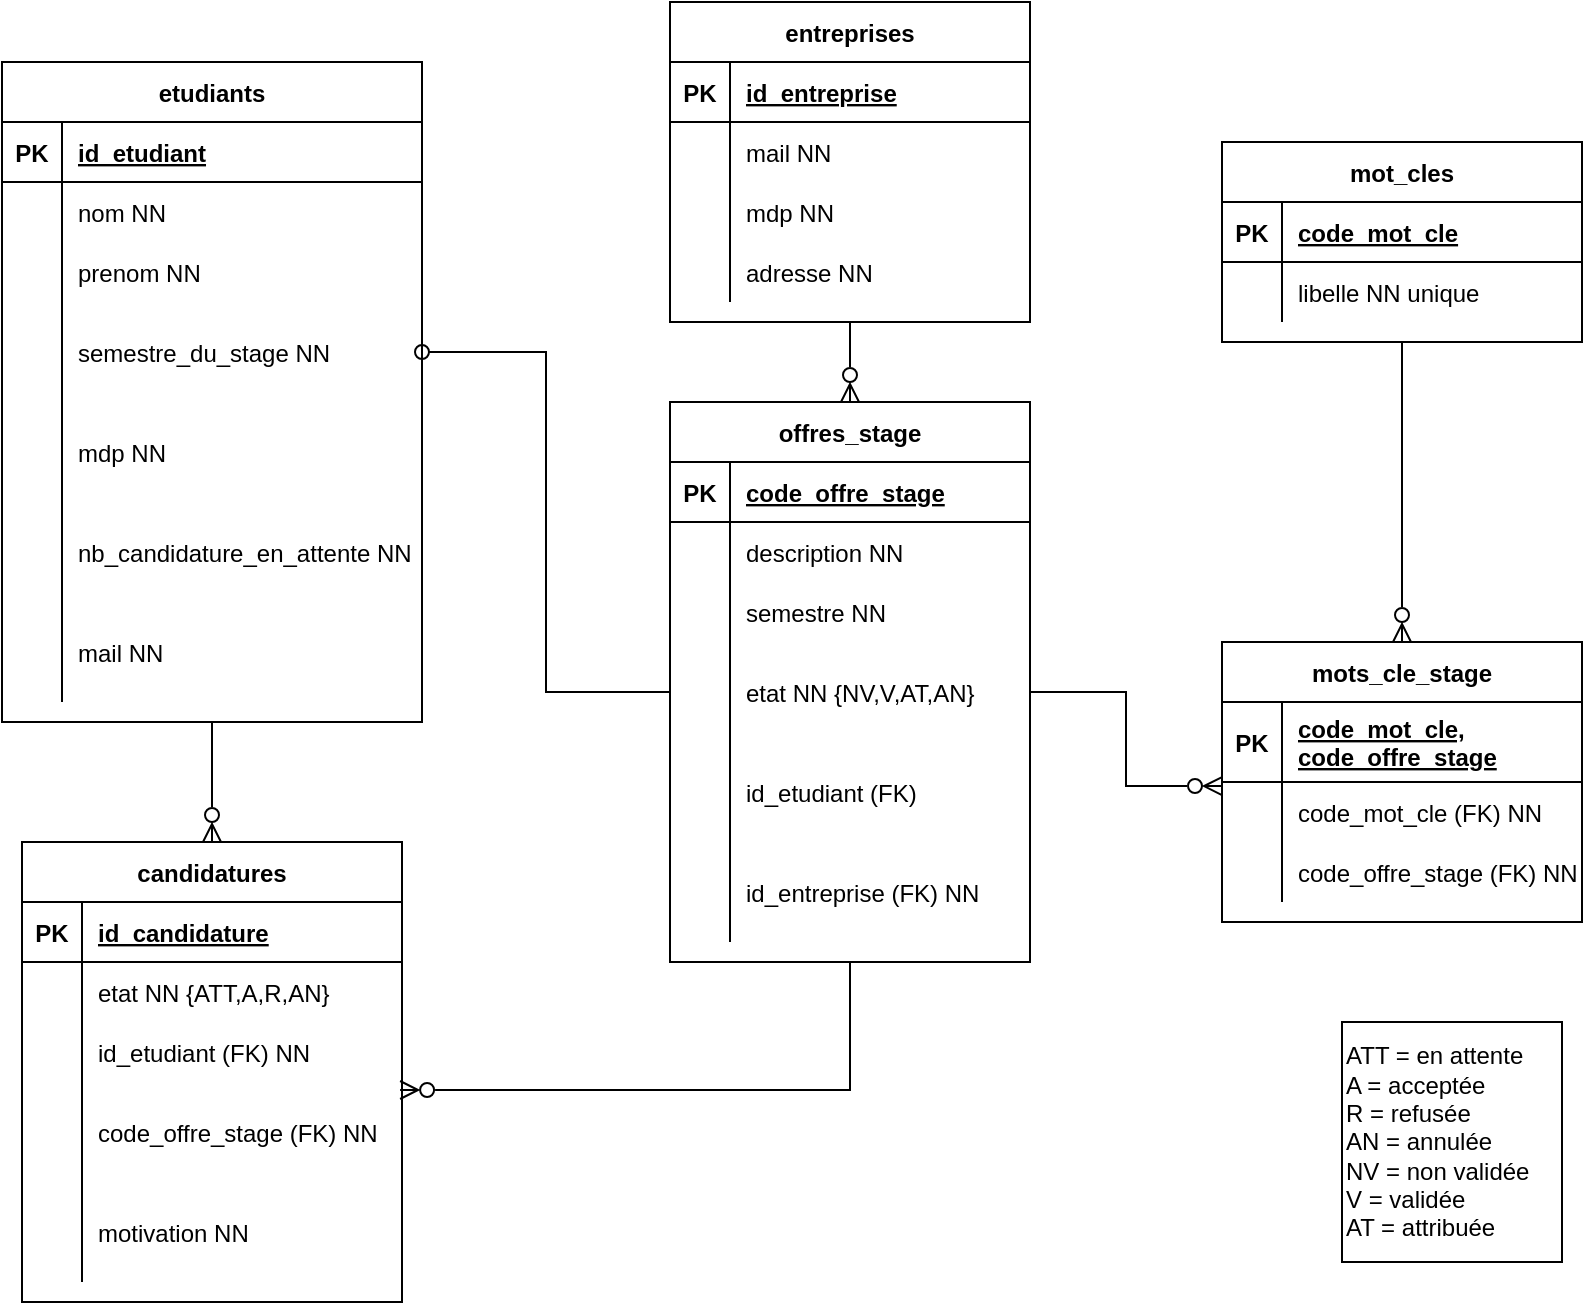 <mxfile version="18.0.6" type="device"><diagram id="8tBSJ042YSsBEMk6vJTN" name="Page-1"><mxGraphModel dx="1422" dy="857" grid="1" gridSize="10" guides="1" tooltips="1" connect="1" arrows="1" fold="1" page="1" pageScale="1" pageWidth="827" pageHeight="1169" math="0" shadow="0"><root><mxCell id="0"/><mxCell id="1" parent="0"/><mxCell id="oDD1cuZftNn6N_Mda7eu-100" style="edgeStyle=orthogonalEdgeStyle;rounded=0;orthogonalLoop=1;jettySize=auto;html=1;endArrow=ERzeroToMany;endFill=0;endSize=7;" parent="1" source="oDD1cuZftNn6N_Mda7eu-6" target="oDD1cuZftNn6N_Mda7eu-32" edge="1"><mxGeometry relative="1" as="geometry"/></mxCell><mxCell id="oDD1cuZftNn6N_Mda7eu-6" value="entreprises" style="shape=table;startSize=30;container=1;collapsible=1;childLayout=tableLayout;fixedRows=1;rowLines=0;fontStyle=1;align=center;resizeLast=1;" parent="1" vertex="1"><mxGeometry x="414" width="180" height="160" as="geometry"/></mxCell><mxCell id="oDD1cuZftNn6N_Mda7eu-7" value="" style="shape=tableRow;horizontal=0;startSize=0;swimlaneHead=0;swimlaneBody=0;fillColor=none;collapsible=0;dropTarget=0;points=[[0,0.5],[1,0.5]];portConstraint=eastwest;top=0;left=0;right=0;bottom=1;" parent="oDD1cuZftNn6N_Mda7eu-6" vertex="1"><mxGeometry y="30" width="180" height="30" as="geometry"/></mxCell><mxCell id="oDD1cuZftNn6N_Mda7eu-8" value="PK" style="shape=partialRectangle;connectable=0;fillColor=none;top=0;left=0;bottom=0;right=0;fontStyle=1;overflow=hidden;" parent="oDD1cuZftNn6N_Mda7eu-7" vertex="1"><mxGeometry width="30" height="30" as="geometry"><mxRectangle width="30" height="30" as="alternateBounds"/></mxGeometry></mxCell><mxCell id="oDD1cuZftNn6N_Mda7eu-9" value="id_entreprise" style="shape=partialRectangle;connectable=0;fillColor=none;top=0;left=0;bottom=0;right=0;align=left;spacingLeft=6;fontStyle=5;overflow=hidden;" parent="oDD1cuZftNn6N_Mda7eu-7" vertex="1"><mxGeometry x="30" width="150" height="30" as="geometry"><mxRectangle width="150" height="30" as="alternateBounds"/></mxGeometry></mxCell><mxCell id="oDD1cuZftNn6N_Mda7eu-10" value="" style="shape=tableRow;horizontal=0;startSize=0;swimlaneHead=0;swimlaneBody=0;fillColor=none;collapsible=0;dropTarget=0;points=[[0,0.5],[1,0.5]];portConstraint=eastwest;top=0;left=0;right=0;bottom=0;" parent="oDD1cuZftNn6N_Mda7eu-6" vertex="1"><mxGeometry y="60" width="180" height="30" as="geometry"/></mxCell><mxCell id="oDD1cuZftNn6N_Mda7eu-11" value="" style="shape=partialRectangle;connectable=0;fillColor=none;top=0;left=0;bottom=0;right=0;editable=1;overflow=hidden;" parent="oDD1cuZftNn6N_Mda7eu-10" vertex="1"><mxGeometry width="30" height="30" as="geometry"><mxRectangle width="30" height="30" as="alternateBounds"/></mxGeometry></mxCell><mxCell id="oDD1cuZftNn6N_Mda7eu-12" value="mail NN" style="shape=partialRectangle;connectable=0;fillColor=none;top=0;left=0;bottom=0;right=0;align=left;spacingLeft=6;overflow=hidden;" parent="oDD1cuZftNn6N_Mda7eu-10" vertex="1"><mxGeometry x="30" width="150" height="30" as="geometry"><mxRectangle width="150" height="30" as="alternateBounds"/></mxGeometry></mxCell><mxCell id="oDD1cuZftNn6N_Mda7eu-13" value="" style="shape=tableRow;horizontal=0;startSize=0;swimlaneHead=0;swimlaneBody=0;fillColor=none;collapsible=0;dropTarget=0;points=[[0,0.5],[1,0.5]];portConstraint=eastwest;top=0;left=0;right=0;bottom=0;" parent="oDD1cuZftNn6N_Mda7eu-6" vertex="1"><mxGeometry y="90" width="180" height="30" as="geometry"/></mxCell><mxCell id="oDD1cuZftNn6N_Mda7eu-14" value="" style="shape=partialRectangle;connectable=0;fillColor=none;top=0;left=0;bottom=0;right=0;editable=1;overflow=hidden;" parent="oDD1cuZftNn6N_Mda7eu-13" vertex="1"><mxGeometry width="30" height="30" as="geometry"><mxRectangle width="30" height="30" as="alternateBounds"/></mxGeometry></mxCell><mxCell id="oDD1cuZftNn6N_Mda7eu-15" value="mdp NN" style="shape=partialRectangle;connectable=0;fillColor=none;top=0;left=0;bottom=0;right=0;align=left;spacingLeft=6;overflow=hidden;" parent="oDD1cuZftNn6N_Mda7eu-13" vertex="1"><mxGeometry x="30" width="150" height="30" as="geometry"><mxRectangle width="150" height="30" as="alternateBounds"/></mxGeometry></mxCell><mxCell id="wF0Hm9-YCumFDVC9JTFY-1" style="shape=tableRow;horizontal=0;startSize=0;swimlaneHead=0;swimlaneBody=0;fillColor=none;collapsible=0;dropTarget=0;points=[[0,0.5],[1,0.5]];portConstraint=eastwest;top=0;left=0;right=0;bottom=0;" vertex="1" parent="oDD1cuZftNn6N_Mda7eu-6"><mxGeometry y="120" width="180" height="30" as="geometry"/></mxCell><mxCell id="wF0Hm9-YCumFDVC9JTFY-2" style="shape=partialRectangle;connectable=0;fillColor=none;top=0;left=0;bottom=0;right=0;editable=1;overflow=hidden;" vertex="1" parent="wF0Hm9-YCumFDVC9JTFY-1"><mxGeometry width="30" height="30" as="geometry"><mxRectangle width="30" height="30" as="alternateBounds"/></mxGeometry></mxCell><mxCell id="wF0Hm9-YCumFDVC9JTFY-3" value="adresse NN" style="shape=partialRectangle;connectable=0;fillColor=none;top=0;left=0;bottom=0;right=0;align=left;spacingLeft=6;overflow=hidden;" vertex="1" parent="wF0Hm9-YCumFDVC9JTFY-1"><mxGeometry x="30" width="150" height="30" as="geometry"><mxRectangle width="150" height="30" as="alternateBounds"/></mxGeometry></mxCell><mxCell id="oDD1cuZftNn6N_Mda7eu-102" style="edgeStyle=orthogonalEdgeStyle;rounded=0;orthogonalLoop=1;jettySize=auto;html=1;entryX=0.5;entryY=0;entryDx=0;entryDy=0;endArrow=ERzeroToMany;endFill=0;strokeWidth=1;endSize=7;" parent="1" source="oDD1cuZftNn6N_Mda7eu-19" target="oDD1cuZftNn6N_Mda7eu-71" edge="1"><mxGeometry relative="1" as="geometry"/></mxCell><mxCell id="oDD1cuZftNn6N_Mda7eu-19" value="mot_cles" style="shape=table;startSize=30;container=1;collapsible=1;childLayout=tableLayout;fixedRows=1;rowLines=0;fontStyle=1;align=center;resizeLast=1;" parent="1" vertex="1"><mxGeometry x="690" y="70" width="180" height="100" as="geometry"/></mxCell><mxCell id="oDD1cuZftNn6N_Mda7eu-20" value="" style="shape=tableRow;horizontal=0;startSize=0;swimlaneHead=0;swimlaneBody=0;fillColor=none;collapsible=0;dropTarget=0;points=[[0,0.5],[1,0.5]];portConstraint=eastwest;top=0;left=0;right=0;bottom=1;" parent="oDD1cuZftNn6N_Mda7eu-19" vertex="1"><mxGeometry y="30" width="180" height="30" as="geometry"/></mxCell><mxCell id="oDD1cuZftNn6N_Mda7eu-21" value="PK" style="shape=partialRectangle;connectable=0;fillColor=none;top=0;left=0;bottom=0;right=0;fontStyle=1;overflow=hidden;" parent="oDD1cuZftNn6N_Mda7eu-20" vertex="1"><mxGeometry width="30" height="30" as="geometry"><mxRectangle width="30" height="30" as="alternateBounds"/></mxGeometry></mxCell><mxCell id="oDD1cuZftNn6N_Mda7eu-22" value="code_mot_cle" style="shape=partialRectangle;connectable=0;fillColor=none;top=0;left=0;bottom=0;right=0;align=left;spacingLeft=6;fontStyle=5;overflow=hidden;" parent="oDD1cuZftNn6N_Mda7eu-20" vertex="1"><mxGeometry x="30" width="150" height="30" as="geometry"><mxRectangle width="150" height="30" as="alternateBounds"/></mxGeometry></mxCell><mxCell id="oDD1cuZftNn6N_Mda7eu-23" value="" style="shape=tableRow;horizontal=0;startSize=0;swimlaneHead=0;swimlaneBody=0;fillColor=none;collapsible=0;dropTarget=0;points=[[0,0.5],[1,0.5]];portConstraint=eastwest;top=0;left=0;right=0;bottom=0;" parent="oDD1cuZftNn6N_Mda7eu-19" vertex="1"><mxGeometry y="60" width="180" height="30" as="geometry"/></mxCell><mxCell id="oDD1cuZftNn6N_Mda7eu-24" value="" style="shape=partialRectangle;connectable=0;fillColor=none;top=0;left=0;bottom=0;right=0;editable=1;overflow=hidden;" parent="oDD1cuZftNn6N_Mda7eu-23" vertex="1"><mxGeometry width="30" height="30" as="geometry"><mxRectangle width="30" height="30" as="alternateBounds"/></mxGeometry></mxCell><mxCell id="oDD1cuZftNn6N_Mda7eu-25" value="libelle NN unique" style="shape=partialRectangle;connectable=0;fillColor=none;top=0;left=0;bottom=0;right=0;align=left;spacingLeft=6;overflow=hidden;" parent="oDD1cuZftNn6N_Mda7eu-23" vertex="1"><mxGeometry x="30" width="150" height="30" as="geometry"><mxRectangle width="150" height="30" as="alternateBounds"/></mxGeometry></mxCell><mxCell id="oDD1cuZftNn6N_Mda7eu-101" style="edgeStyle=orthogonalEdgeStyle;rounded=0;orthogonalLoop=1;jettySize=auto;html=1;entryX=0;entryY=0.067;entryDx=0;entryDy=0;entryPerimeter=0;exitX=1;exitY=0.5;exitDx=0;exitDy=0;endArrow=ERzeroToMany;endFill=0;endSize=7;" parent="1" source="oDD1cuZftNn6N_Mda7eu-42" target="oDD1cuZftNn6N_Mda7eu-75" edge="1"><mxGeometry relative="1" as="geometry"><mxPoint x="610" y="250" as="sourcePoint"/></mxGeometry></mxCell><mxCell id="oDD1cuZftNn6N_Mda7eu-105" style="edgeStyle=orthogonalEdgeStyle;rounded=0;orthogonalLoop=1;jettySize=auto;html=1;entryX=0.995;entryY=0.08;entryDx=0;entryDy=0;entryPerimeter=0;endArrow=ERzeroToMany;endFill=0;endSize=7;strokeWidth=1;" parent="1" source="oDD1cuZftNn6N_Mda7eu-32" target="oDD1cuZftNn6N_Mda7eu-68" edge="1"><mxGeometry relative="1" as="geometry"/></mxCell><mxCell id="oDD1cuZftNn6N_Mda7eu-32" value="offres_stage" style="shape=table;startSize=30;container=1;collapsible=1;childLayout=tableLayout;fixedRows=1;rowLines=0;fontStyle=1;align=center;resizeLast=1;" parent="1" vertex="1"><mxGeometry x="414" y="200" width="180" height="280" as="geometry"/></mxCell><mxCell id="oDD1cuZftNn6N_Mda7eu-33" value="" style="shape=tableRow;horizontal=0;startSize=0;swimlaneHead=0;swimlaneBody=0;fillColor=none;collapsible=0;dropTarget=0;points=[[0,0.5],[1,0.5]];portConstraint=eastwest;top=0;left=0;right=0;bottom=1;" parent="oDD1cuZftNn6N_Mda7eu-32" vertex="1"><mxGeometry y="30" width="180" height="30" as="geometry"/></mxCell><mxCell id="oDD1cuZftNn6N_Mda7eu-34" value="PK" style="shape=partialRectangle;connectable=0;fillColor=none;top=0;left=0;bottom=0;right=0;fontStyle=1;overflow=hidden;" parent="oDD1cuZftNn6N_Mda7eu-33" vertex="1"><mxGeometry width="30" height="30" as="geometry"><mxRectangle width="30" height="30" as="alternateBounds"/></mxGeometry></mxCell><mxCell id="oDD1cuZftNn6N_Mda7eu-35" value="code_offre_stage" style="shape=partialRectangle;connectable=0;fillColor=none;top=0;left=0;bottom=0;right=0;align=left;spacingLeft=6;fontStyle=5;overflow=hidden;" parent="oDD1cuZftNn6N_Mda7eu-33" vertex="1"><mxGeometry x="30" width="150" height="30" as="geometry"><mxRectangle width="150" height="30" as="alternateBounds"/></mxGeometry></mxCell><mxCell id="oDD1cuZftNn6N_Mda7eu-36" value="" style="shape=tableRow;horizontal=0;startSize=0;swimlaneHead=0;swimlaneBody=0;fillColor=none;collapsible=0;dropTarget=0;points=[[0,0.5],[1,0.5]];portConstraint=eastwest;top=0;left=0;right=0;bottom=0;" parent="oDD1cuZftNn6N_Mda7eu-32" vertex="1"><mxGeometry y="60" width="180" height="30" as="geometry"/></mxCell><mxCell id="oDD1cuZftNn6N_Mda7eu-37" value="" style="shape=partialRectangle;connectable=0;fillColor=none;top=0;left=0;bottom=0;right=0;editable=1;overflow=hidden;" parent="oDD1cuZftNn6N_Mda7eu-36" vertex="1"><mxGeometry width="30" height="30" as="geometry"><mxRectangle width="30" height="30" as="alternateBounds"/></mxGeometry></mxCell><mxCell id="oDD1cuZftNn6N_Mda7eu-38" value="description NN" style="shape=partialRectangle;connectable=0;fillColor=none;top=0;left=0;bottom=0;right=0;align=left;spacingLeft=6;overflow=hidden;" parent="oDD1cuZftNn6N_Mda7eu-36" vertex="1"><mxGeometry x="30" width="150" height="30" as="geometry"><mxRectangle width="150" height="30" as="alternateBounds"/></mxGeometry></mxCell><mxCell id="oDD1cuZftNn6N_Mda7eu-39" value="" style="shape=tableRow;horizontal=0;startSize=0;swimlaneHead=0;swimlaneBody=0;fillColor=none;collapsible=0;dropTarget=0;points=[[0,0.5],[1,0.5]];portConstraint=eastwest;top=0;left=0;right=0;bottom=0;" parent="oDD1cuZftNn6N_Mda7eu-32" vertex="1"><mxGeometry y="90" width="180" height="30" as="geometry"/></mxCell><mxCell id="oDD1cuZftNn6N_Mda7eu-40" value="" style="shape=partialRectangle;connectable=0;fillColor=none;top=0;left=0;bottom=0;right=0;editable=1;overflow=hidden;" parent="oDD1cuZftNn6N_Mda7eu-39" vertex="1"><mxGeometry width="30" height="30" as="geometry"><mxRectangle width="30" height="30" as="alternateBounds"/></mxGeometry></mxCell><mxCell id="oDD1cuZftNn6N_Mda7eu-41" value="semestre NN" style="shape=partialRectangle;connectable=0;fillColor=none;top=0;left=0;bottom=0;right=0;align=left;spacingLeft=6;overflow=hidden;" parent="oDD1cuZftNn6N_Mda7eu-39" vertex="1"><mxGeometry x="30" width="150" height="30" as="geometry"><mxRectangle width="150" height="30" as="alternateBounds"/></mxGeometry></mxCell><mxCell id="oDD1cuZftNn6N_Mda7eu-42" value="" style="shape=tableRow;horizontal=0;startSize=0;swimlaneHead=0;swimlaneBody=0;fillColor=none;collapsible=0;dropTarget=0;points=[[0,0.5],[1,0.5]];portConstraint=eastwest;top=0;left=0;right=0;bottom=0;" parent="oDD1cuZftNn6N_Mda7eu-32" vertex="1"><mxGeometry y="120" width="180" height="50" as="geometry"/></mxCell><mxCell id="oDD1cuZftNn6N_Mda7eu-43" value="" style="shape=partialRectangle;connectable=0;fillColor=none;top=0;left=0;bottom=0;right=0;editable=1;overflow=hidden;" parent="oDD1cuZftNn6N_Mda7eu-42" vertex="1"><mxGeometry width="30" height="50" as="geometry"><mxRectangle width="30" height="50" as="alternateBounds"/></mxGeometry></mxCell><mxCell id="oDD1cuZftNn6N_Mda7eu-44" value="etat NN {NV,V,AT,AN}" style="shape=partialRectangle;connectable=0;fillColor=none;top=0;left=0;bottom=0;right=0;align=left;spacingLeft=6;overflow=hidden;" parent="oDD1cuZftNn6N_Mda7eu-42" vertex="1"><mxGeometry x="30" width="150" height="50" as="geometry"><mxRectangle width="150" height="50" as="alternateBounds"/></mxGeometry></mxCell><mxCell id="oDD1cuZftNn6N_Mda7eu-84" style="shape=tableRow;horizontal=0;startSize=0;swimlaneHead=0;swimlaneBody=0;fillColor=none;collapsible=0;dropTarget=0;points=[[0,0.5],[1,0.5]];portConstraint=eastwest;top=0;left=0;right=0;bottom=0;" parent="oDD1cuZftNn6N_Mda7eu-32" vertex="1"><mxGeometry y="170" width="180" height="50" as="geometry"/></mxCell><mxCell id="oDD1cuZftNn6N_Mda7eu-85" style="shape=partialRectangle;connectable=0;fillColor=none;top=0;left=0;bottom=0;right=0;editable=1;overflow=hidden;" parent="oDD1cuZftNn6N_Mda7eu-84" vertex="1"><mxGeometry width="30" height="50" as="geometry"><mxRectangle width="30" height="50" as="alternateBounds"/></mxGeometry></mxCell><mxCell id="oDD1cuZftNn6N_Mda7eu-86" value="id_etudiant (FK)" style="shape=partialRectangle;connectable=0;fillColor=none;top=0;left=0;bottom=0;right=0;align=left;spacingLeft=6;overflow=hidden;" parent="oDD1cuZftNn6N_Mda7eu-84" vertex="1"><mxGeometry x="30" width="150" height="50" as="geometry"><mxRectangle width="150" height="50" as="alternateBounds"/></mxGeometry></mxCell><mxCell id="oDD1cuZftNn6N_Mda7eu-87" style="shape=tableRow;horizontal=0;startSize=0;swimlaneHead=0;swimlaneBody=0;fillColor=none;collapsible=0;dropTarget=0;points=[[0,0.5],[1,0.5]];portConstraint=eastwest;top=0;left=0;right=0;bottom=0;" parent="oDD1cuZftNn6N_Mda7eu-32" vertex="1"><mxGeometry y="220" width="180" height="50" as="geometry"/></mxCell><mxCell id="oDD1cuZftNn6N_Mda7eu-88" style="shape=partialRectangle;connectable=0;fillColor=none;top=0;left=0;bottom=0;right=0;editable=1;overflow=hidden;" parent="oDD1cuZftNn6N_Mda7eu-87" vertex="1"><mxGeometry width="30" height="50" as="geometry"><mxRectangle width="30" height="50" as="alternateBounds"/></mxGeometry></mxCell><mxCell id="oDD1cuZftNn6N_Mda7eu-89" value="id_entreprise (FK) NN" style="shape=partialRectangle;connectable=0;fillColor=none;top=0;left=0;bottom=0;right=0;align=left;spacingLeft=6;overflow=hidden;" parent="oDD1cuZftNn6N_Mda7eu-87" vertex="1"><mxGeometry x="30" width="150" height="50" as="geometry"><mxRectangle width="150" height="50" as="alternateBounds"/></mxGeometry></mxCell><mxCell id="oDD1cuZftNn6N_Mda7eu-99" style="edgeStyle=orthogonalEdgeStyle;rounded=0;orthogonalLoop=1;jettySize=auto;html=1;entryX=0.5;entryY=0;entryDx=0;entryDy=0;endArrow=ERzeroToMany;endFill=0;endSize=7;" parent="1" source="oDD1cuZftNn6N_Mda7eu-45" target="oDD1cuZftNn6N_Mda7eu-58" edge="1"><mxGeometry relative="1" as="geometry"><mxPoint x="190" y="392" as="targetPoint"/></mxGeometry></mxCell><mxCell id="oDD1cuZftNn6N_Mda7eu-103" style="edgeStyle=orthogonalEdgeStyle;rounded=0;orthogonalLoop=1;jettySize=auto;html=1;endArrow=none;endFill=0;entryX=0;entryY=0.5;entryDx=0;entryDy=0;exitX=1;exitY=0.5;exitDx=0;exitDy=0;endSize=7;startArrow=oval;startFill=0;startSize=7;sourcePerimeterSpacing=7;targetPerimeterSpacing=7;" parent="1" source="oDD1cuZftNn6N_Mda7eu-55" target="oDD1cuZftNn6N_Mda7eu-42" edge="1"><mxGeometry relative="1" as="geometry"><mxPoint x="350" y="390" as="targetPoint"/></mxGeometry></mxCell><mxCell id="oDD1cuZftNn6N_Mda7eu-45" value="etudiants" style="shape=table;startSize=30;container=1;collapsible=1;childLayout=tableLayout;fixedRows=1;rowLines=0;fontStyle=1;align=center;resizeLast=1;" parent="1" vertex="1"><mxGeometry x="80" y="30" width="210" height="330" as="geometry"/></mxCell><mxCell id="oDD1cuZftNn6N_Mda7eu-46" value="" style="shape=tableRow;horizontal=0;startSize=0;swimlaneHead=0;swimlaneBody=0;fillColor=none;collapsible=0;dropTarget=0;points=[[0,0.5],[1,0.5]];portConstraint=eastwest;top=0;left=0;right=0;bottom=1;" parent="oDD1cuZftNn6N_Mda7eu-45" vertex="1"><mxGeometry y="30" width="210" height="30" as="geometry"/></mxCell><mxCell id="oDD1cuZftNn6N_Mda7eu-47" value="PK" style="shape=partialRectangle;connectable=0;fillColor=none;top=0;left=0;bottom=0;right=0;fontStyle=1;overflow=hidden;" parent="oDD1cuZftNn6N_Mda7eu-46" vertex="1"><mxGeometry width="30" height="30" as="geometry"><mxRectangle width="30" height="30" as="alternateBounds"/></mxGeometry></mxCell><mxCell id="oDD1cuZftNn6N_Mda7eu-48" value="id_etudiant" style="shape=partialRectangle;connectable=0;fillColor=none;top=0;left=0;bottom=0;right=0;align=left;spacingLeft=6;fontStyle=5;overflow=hidden;" parent="oDD1cuZftNn6N_Mda7eu-46" vertex="1"><mxGeometry x="30" width="180" height="30" as="geometry"><mxRectangle width="180" height="30" as="alternateBounds"/></mxGeometry></mxCell><mxCell id="oDD1cuZftNn6N_Mda7eu-49" value="" style="shape=tableRow;horizontal=0;startSize=0;swimlaneHead=0;swimlaneBody=0;fillColor=none;collapsible=0;dropTarget=0;points=[[0,0.5],[1,0.5]];portConstraint=eastwest;top=0;left=0;right=0;bottom=0;" parent="oDD1cuZftNn6N_Mda7eu-45" vertex="1"><mxGeometry y="60" width="210" height="30" as="geometry"/></mxCell><mxCell id="oDD1cuZftNn6N_Mda7eu-50" value="" style="shape=partialRectangle;connectable=0;fillColor=none;top=0;left=0;bottom=0;right=0;editable=1;overflow=hidden;" parent="oDD1cuZftNn6N_Mda7eu-49" vertex="1"><mxGeometry width="30" height="30" as="geometry"><mxRectangle width="30" height="30" as="alternateBounds"/></mxGeometry></mxCell><mxCell id="oDD1cuZftNn6N_Mda7eu-51" value="nom NN" style="shape=partialRectangle;connectable=0;fillColor=none;top=0;left=0;bottom=0;right=0;align=left;spacingLeft=6;overflow=hidden;" parent="oDD1cuZftNn6N_Mda7eu-49" vertex="1"><mxGeometry x="30" width="180" height="30" as="geometry"><mxRectangle width="180" height="30" as="alternateBounds"/></mxGeometry></mxCell><mxCell id="oDD1cuZftNn6N_Mda7eu-52" value="" style="shape=tableRow;horizontal=0;startSize=0;swimlaneHead=0;swimlaneBody=0;fillColor=none;collapsible=0;dropTarget=0;points=[[0,0.5],[1,0.5]];portConstraint=eastwest;top=0;left=0;right=0;bottom=0;" parent="oDD1cuZftNn6N_Mda7eu-45" vertex="1"><mxGeometry y="90" width="210" height="30" as="geometry"/></mxCell><mxCell id="oDD1cuZftNn6N_Mda7eu-53" value="" style="shape=partialRectangle;connectable=0;fillColor=none;top=0;left=0;bottom=0;right=0;editable=1;overflow=hidden;" parent="oDD1cuZftNn6N_Mda7eu-52" vertex="1"><mxGeometry width="30" height="30" as="geometry"><mxRectangle width="30" height="30" as="alternateBounds"/></mxGeometry></mxCell><mxCell id="oDD1cuZftNn6N_Mda7eu-54" value="prenom NN" style="shape=partialRectangle;connectable=0;fillColor=none;top=0;left=0;bottom=0;right=0;align=left;spacingLeft=6;overflow=hidden;" parent="oDD1cuZftNn6N_Mda7eu-52" vertex="1"><mxGeometry x="30" width="180" height="30" as="geometry"><mxRectangle width="180" height="30" as="alternateBounds"/></mxGeometry></mxCell><mxCell id="oDD1cuZftNn6N_Mda7eu-55" value="" style="shape=tableRow;horizontal=0;startSize=0;swimlaneHead=0;swimlaneBody=0;fillColor=none;collapsible=0;dropTarget=0;points=[[0,0.5],[1,0.5]];portConstraint=eastwest;top=0;left=0;right=0;bottom=0;" parent="oDD1cuZftNn6N_Mda7eu-45" vertex="1"><mxGeometry y="120" width="210" height="50" as="geometry"/></mxCell><mxCell id="oDD1cuZftNn6N_Mda7eu-56" value="" style="shape=partialRectangle;connectable=0;fillColor=none;top=0;left=0;bottom=0;right=0;editable=1;overflow=hidden;" parent="oDD1cuZftNn6N_Mda7eu-55" vertex="1"><mxGeometry width="30" height="50" as="geometry"><mxRectangle width="30" height="50" as="alternateBounds"/></mxGeometry></mxCell><mxCell id="oDD1cuZftNn6N_Mda7eu-57" value="semestre_du_stage NN" style="shape=partialRectangle;connectable=0;fillColor=none;top=0;left=0;bottom=0;right=0;align=left;spacingLeft=6;overflow=hidden;" parent="oDD1cuZftNn6N_Mda7eu-55" vertex="1"><mxGeometry x="30" width="180" height="50" as="geometry"><mxRectangle width="180" height="50" as="alternateBounds"/></mxGeometry></mxCell><mxCell id="oDD1cuZftNn6N_Mda7eu-90" style="shape=tableRow;horizontal=0;startSize=0;swimlaneHead=0;swimlaneBody=0;fillColor=none;collapsible=0;dropTarget=0;points=[[0,0.5],[1,0.5]];portConstraint=eastwest;top=0;left=0;right=0;bottom=0;" parent="oDD1cuZftNn6N_Mda7eu-45" vertex="1"><mxGeometry y="170" width="210" height="50" as="geometry"/></mxCell><mxCell id="oDD1cuZftNn6N_Mda7eu-91" style="shape=partialRectangle;connectable=0;fillColor=none;top=0;left=0;bottom=0;right=0;editable=1;overflow=hidden;" parent="oDD1cuZftNn6N_Mda7eu-90" vertex="1"><mxGeometry width="30" height="50" as="geometry"><mxRectangle width="30" height="50" as="alternateBounds"/></mxGeometry></mxCell><mxCell id="oDD1cuZftNn6N_Mda7eu-92" value="mdp NN" style="shape=partialRectangle;connectable=0;fillColor=none;top=0;left=0;bottom=0;right=0;align=left;spacingLeft=6;overflow=hidden;" parent="oDD1cuZftNn6N_Mda7eu-90" vertex="1"><mxGeometry x="30" width="180" height="50" as="geometry"><mxRectangle width="180" height="50" as="alternateBounds"/></mxGeometry></mxCell><mxCell id="oDD1cuZftNn6N_Mda7eu-93" style="shape=tableRow;horizontal=0;startSize=0;swimlaneHead=0;swimlaneBody=0;fillColor=none;collapsible=0;dropTarget=0;points=[[0,0.5],[1,0.5]];portConstraint=eastwest;top=0;left=0;right=0;bottom=0;" parent="oDD1cuZftNn6N_Mda7eu-45" vertex="1"><mxGeometry y="220" width="210" height="50" as="geometry"/></mxCell><mxCell id="oDD1cuZftNn6N_Mda7eu-94" style="shape=partialRectangle;connectable=0;fillColor=none;top=0;left=0;bottom=0;right=0;editable=1;overflow=hidden;" parent="oDD1cuZftNn6N_Mda7eu-93" vertex="1"><mxGeometry width="30" height="50" as="geometry"><mxRectangle width="30" height="50" as="alternateBounds"/></mxGeometry></mxCell><mxCell id="oDD1cuZftNn6N_Mda7eu-95" value="nb_candidature_en_attente NN" style="shape=partialRectangle;connectable=0;fillColor=none;top=0;left=0;bottom=0;right=0;align=left;spacingLeft=6;overflow=hidden;" parent="oDD1cuZftNn6N_Mda7eu-93" vertex="1"><mxGeometry x="30" width="180" height="50" as="geometry"><mxRectangle width="180" height="50" as="alternateBounds"/></mxGeometry></mxCell><mxCell id="wF0Hm9-YCumFDVC9JTFY-4" style="shape=tableRow;horizontal=0;startSize=0;swimlaneHead=0;swimlaneBody=0;fillColor=none;collapsible=0;dropTarget=0;points=[[0,0.5],[1,0.5]];portConstraint=eastwest;top=0;left=0;right=0;bottom=0;" vertex="1" parent="oDD1cuZftNn6N_Mda7eu-45"><mxGeometry y="270" width="210" height="50" as="geometry"/></mxCell><mxCell id="wF0Hm9-YCumFDVC9JTFY-5" style="shape=partialRectangle;connectable=0;fillColor=none;top=0;left=0;bottom=0;right=0;editable=1;overflow=hidden;" vertex="1" parent="wF0Hm9-YCumFDVC9JTFY-4"><mxGeometry width="30" height="50" as="geometry"><mxRectangle width="30" height="50" as="alternateBounds"/></mxGeometry></mxCell><mxCell id="wF0Hm9-YCumFDVC9JTFY-6" value="mail NN" style="shape=partialRectangle;connectable=0;fillColor=none;top=0;left=0;bottom=0;right=0;align=left;spacingLeft=6;overflow=hidden;" vertex="1" parent="wF0Hm9-YCumFDVC9JTFY-4"><mxGeometry x="30" width="180" height="50" as="geometry"><mxRectangle width="180" height="50" as="alternateBounds"/></mxGeometry></mxCell><mxCell id="oDD1cuZftNn6N_Mda7eu-58" value="candidatures" style="shape=table;startSize=30;container=1;collapsible=1;childLayout=tableLayout;fixedRows=1;rowLines=0;fontStyle=1;align=center;resizeLast=1;" parent="1" vertex="1"><mxGeometry x="90" y="420" width="190" height="230" as="geometry"/></mxCell><mxCell id="oDD1cuZftNn6N_Mda7eu-59" value="" style="shape=tableRow;horizontal=0;startSize=0;swimlaneHead=0;swimlaneBody=0;fillColor=none;collapsible=0;dropTarget=0;points=[[0,0.5],[1,0.5]];portConstraint=eastwest;top=0;left=0;right=0;bottom=1;" parent="oDD1cuZftNn6N_Mda7eu-58" vertex="1"><mxGeometry y="30" width="190" height="30" as="geometry"/></mxCell><mxCell id="oDD1cuZftNn6N_Mda7eu-60" value="PK" style="shape=partialRectangle;connectable=0;fillColor=none;top=0;left=0;bottom=0;right=0;fontStyle=1;overflow=hidden;" parent="oDD1cuZftNn6N_Mda7eu-59" vertex="1"><mxGeometry width="30" height="30" as="geometry"><mxRectangle width="30" height="30" as="alternateBounds"/></mxGeometry></mxCell><mxCell id="oDD1cuZftNn6N_Mda7eu-61" value="id_candidature" style="shape=partialRectangle;connectable=0;fillColor=none;top=0;left=0;bottom=0;right=0;align=left;spacingLeft=6;fontStyle=5;overflow=hidden;" parent="oDD1cuZftNn6N_Mda7eu-59" vertex="1"><mxGeometry x="30" width="160" height="30" as="geometry"><mxRectangle width="160" height="30" as="alternateBounds"/></mxGeometry></mxCell><mxCell id="oDD1cuZftNn6N_Mda7eu-62" value="" style="shape=tableRow;horizontal=0;startSize=0;swimlaneHead=0;swimlaneBody=0;fillColor=none;collapsible=0;dropTarget=0;points=[[0,0.5],[1,0.5]];portConstraint=eastwest;top=0;left=0;right=0;bottom=0;" parent="oDD1cuZftNn6N_Mda7eu-58" vertex="1"><mxGeometry y="60" width="190" height="30" as="geometry"/></mxCell><mxCell id="oDD1cuZftNn6N_Mda7eu-63" value="" style="shape=partialRectangle;connectable=0;fillColor=none;top=0;left=0;bottom=0;right=0;editable=1;overflow=hidden;" parent="oDD1cuZftNn6N_Mda7eu-62" vertex="1"><mxGeometry width="30" height="30" as="geometry"><mxRectangle width="30" height="30" as="alternateBounds"/></mxGeometry></mxCell><mxCell id="oDD1cuZftNn6N_Mda7eu-64" value="etat NN {ATT,A,R,AN}" style="shape=partialRectangle;connectable=0;fillColor=none;top=0;left=0;bottom=0;right=0;align=left;spacingLeft=6;overflow=hidden;" parent="oDD1cuZftNn6N_Mda7eu-62" vertex="1"><mxGeometry x="30" width="160" height="30" as="geometry"><mxRectangle width="160" height="30" as="alternateBounds"/></mxGeometry></mxCell><mxCell id="oDD1cuZftNn6N_Mda7eu-65" value="" style="shape=tableRow;horizontal=0;startSize=0;swimlaneHead=0;swimlaneBody=0;fillColor=none;collapsible=0;dropTarget=0;points=[[0,0.5],[1,0.5]];portConstraint=eastwest;top=0;left=0;right=0;bottom=0;" parent="oDD1cuZftNn6N_Mda7eu-58" vertex="1"><mxGeometry y="90" width="190" height="30" as="geometry"/></mxCell><mxCell id="oDD1cuZftNn6N_Mda7eu-66" value="" style="shape=partialRectangle;connectable=0;fillColor=none;top=0;left=0;bottom=0;right=0;editable=1;overflow=hidden;" parent="oDD1cuZftNn6N_Mda7eu-65" vertex="1"><mxGeometry width="30" height="30" as="geometry"><mxRectangle width="30" height="30" as="alternateBounds"/></mxGeometry></mxCell><mxCell id="oDD1cuZftNn6N_Mda7eu-67" value="id_etudiant (FK) NN" style="shape=partialRectangle;connectable=0;fillColor=none;top=0;left=0;bottom=0;right=0;align=left;spacingLeft=6;overflow=hidden;" parent="oDD1cuZftNn6N_Mda7eu-65" vertex="1"><mxGeometry x="30" width="160" height="30" as="geometry"><mxRectangle width="160" height="30" as="alternateBounds"/></mxGeometry></mxCell><mxCell id="oDD1cuZftNn6N_Mda7eu-68" value="" style="shape=tableRow;horizontal=0;startSize=0;swimlaneHead=0;swimlaneBody=0;fillColor=none;collapsible=0;dropTarget=0;points=[[0,0.5],[1,0.5]];portConstraint=eastwest;top=0;left=0;right=0;bottom=0;" parent="oDD1cuZftNn6N_Mda7eu-58" vertex="1"><mxGeometry y="120" width="190" height="50" as="geometry"/></mxCell><mxCell id="oDD1cuZftNn6N_Mda7eu-69" value="" style="shape=partialRectangle;connectable=0;fillColor=none;top=0;left=0;bottom=0;right=0;editable=1;overflow=hidden;" parent="oDD1cuZftNn6N_Mda7eu-68" vertex="1"><mxGeometry width="30" height="50" as="geometry"><mxRectangle width="30" height="50" as="alternateBounds"/></mxGeometry></mxCell><mxCell id="oDD1cuZftNn6N_Mda7eu-70" value="code_offre_stage (FK) NN" style="shape=partialRectangle;connectable=0;fillColor=none;top=0;left=0;bottom=0;right=0;align=left;spacingLeft=6;overflow=hidden;" parent="oDD1cuZftNn6N_Mda7eu-68" vertex="1"><mxGeometry x="30" width="160" height="50" as="geometry"><mxRectangle width="160" height="50" as="alternateBounds"/></mxGeometry></mxCell><mxCell id="oDD1cuZftNn6N_Mda7eu-96" style="shape=tableRow;horizontal=0;startSize=0;swimlaneHead=0;swimlaneBody=0;fillColor=none;collapsible=0;dropTarget=0;points=[[0,0.5],[1,0.5]];portConstraint=eastwest;top=0;left=0;right=0;bottom=0;" parent="oDD1cuZftNn6N_Mda7eu-58" vertex="1"><mxGeometry y="170" width="190" height="50" as="geometry"/></mxCell><mxCell id="oDD1cuZftNn6N_Mda7eu-97" style="shape=partialRectangle;connectable=0;fillColor=none;top=0;left=0;bottom=0;right=0;editable=1;overflow=hidden;" parent="oDD1cuZftNn6N_Mda7eu-96" vertex="1"><mxGeometry width="30" height="50" as="geometry"><mxRectangle width="30" height="50" as="alternateBounds"/></mxGeometry></mxCell><mxCell id="oDD1cuZftNn6N_Mda7eu-98" value="motivation NN" style="shape=partialRectangle;connectable=0;fillColor=none;top=0;left=0;bottom=0;right=0;align=left;spacingLeft=6;overflow=hidden;" parent="oDD1cuZftNn6N_Mda7eu-96" vertex="1"><mxGeometry x="30" width="160" height="50" as="geometry"><mxRectangle width="160" height="50" as="alternateBounds"/></mxGeometry></mxCell><mxCell id="oDD1cuZftNn6N_Mda7eu-71" value="mots_cle_stage" style="shape=table;startSize=30;container=1;collapsible=1;childLayout=tableLayout;fixedRows=1;rowLines=0;fontStyle=1;align=center;resizeLast=1;" parent="1" vertex="1"><mxGeometry x="690" y="320" width="180" height="140" as="geometry"/></mxCell><mxCell id="oDD1cuZftNn6N_Mda7eu-72" value="" style="shape=tableRow;horizontal=0;startSize=0;swimlaneHead=0;swimlaneBody=0;fillColor=none;collapsible=0;dropTarget=0;points=[[0,0.5],[1,0.5]];portConstraint=eastwest;top=0;left=0;right=0;bottom=1;" parent="oDD1cuZftNn6N_Mda7eu-71" vertex="1"><mxGeometry y="30" width="180" height="40" as="geometry"/></mxCell><mxCell id="oDD1cuZftNn6N_Mda7eu-73" value="PK" style="shape=partialRectangle;connectable=0;fillColor=none;top=0;left=0;bottom=0;right=0;fontStyle=1;overflow=hidden;" parent="oDD1cuZftNn6N_Mda7eu-72" vertex="1"><mxGeometry width="30" height="40" as="geometry"><mxRectangle width="30" height="40" as="alternateBounds"/></mxGeometry></mxCell><mxCell id="oDD1cuZftNn6N_Mda7eu-74" value="code_mot_cle,&#10;code_offre_stage" style="shape=partialRectangle;connectable=0;fillColor=none;top=0;left=0;bottom=0;right=0;align=left;spacingLeft=6;fontStyle=5;overflow=hidden;" parent="oDD1cuZftNn6N_Mda7eu-72" vertex="1"><mxGeometry x="30" width="150" height="40" as="geometry"><mxRectangle width="150" height="40" as="alternateBounds"/></mxGeometry></mxCell><mxCell id="oDD1cuZftNn6N_Mda7eu-75" value="" style="shape=tableRow;horizontal=0;startSize=0;swimlaneHead=0;swimlaneBody=0;fillColor=none;collapsible=0;dropTarget=0;points=[[0,0.5],[1,0.5]];portConstraint=eastwest;top=0;left=0;right=0;bottom=0;" parent="oDD1cuZftNn6N_Mda7eu-71" vertex="1"><mxGeometry y="70" width="180" height="30" as="geometry"/></mxCell><mxCell id="oDD1cuZftNn6N_Mda7eu-76" value="" style="shape=partialRectangle;connectable=0;fillColor=none;top=0;left=0;bottom=0;right=0;editable=1;overflow=hidden;" parent="oDD1cuZftNn6N_Mda7eu-75" vertex="1"><mxGeometry width="30" height="30" as="geometry"><mxRectangle width="30" height="30" as="alternateBounds"/></mxGeometry></mxCell><mxCell id="oDD1cuZftNn6N_Mda7eu-77" value="code_mot_cle (FK) NN" style="shape=partialRectangle;connectable=0;fillColor=none;top=0;left=0;bottom=0;right=0;align=left;spacingLeft=6;overflow=hidden;" parent="oDD1cuZftNn6N_Mda7eu-75" vertex="1"><mxGeometry x="30" width="150" height="30" as="geometry"><mxRectangle width="150" height="30" as="alternateBounds"/></mxGeometry></mxCell><mxCell id="oDD1cuZftNn6N_Mda7eu-78" value="" style="shape=tableRow;horizontal=0;startSize=0;swimlaneHead=0;swimlaneBody=0;fillColor=none;collapsible=0;dropTarget=0;points=[[0,0.5],[1,0.5]];portConstraint=eastwest;top=0;left=0;right=0;bottom=0;" parent="oDD1cuZftNn6N_Mda7eu-71" vertex="1"><mxGeometry y="100" width="180" height="30" as="geometry"/></mxCell><mxCell id="oDD1cuZftNn6N_Mda7eu-79" value="" style="shape=partialRectangle;connectable=0;fillColor=none;top=0;left=0;bottom=0;right=0;editable=1;overflow=hidden;" parent="oDD1cuZftNn6N_Mda7eu-78" vertex="1"><mxGeometry width="30" height="30" as="geometry"><mxRectangle width="30" height="30" as="alternateBounds"/></mxGeometry></mxCell><mxCell id="oDD1cuZftNn6N_Mda7eu-80" value="code_offre_stage (FK) NN" style="shape=partialRectangle;connectable=0;fillColor=none;top=0;left=0;bottom=0;right=0;align=left;spacingLeft=6;overflow=hidden;" parent="oDD1cuZftNn6N_Mda7eu-78" vertex="1"><mxGeometry x="30" width="150" height="30" as="geometry"><mxRectangle width="150" height="30" as="alternateBounds"/></mxGeometry></mxCell><mxCell id="wF0Hm9-YCumFDVC9JTFY-7" value="ATT = en attente&lt;br&gt;A = acceptée&lt;br&gt;R = refusée&lt;br&gt;AN = annulée&lt;br&gt;NV = non validée&lt;br&gt;V = validée&lt;br&gt;AT = attribuée" style="rounded=0;whiteSpace=wrap;html=1;align=left;" vertex="1" parent="1"><mxGeometry x="750" y="510" width="110" height="120" as="geometry"/></mxCell></root></mxGraphModel></diagram></mxfile>
